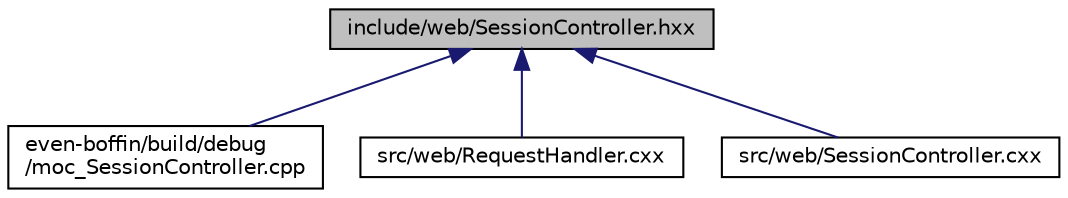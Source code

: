 digraph "include/web/SessionController.hxx"
{
  edge [fontname="Helvetica",fontsize="10",labelfontname="Helvetica",labelfontsize="10"];
  node [fontname="Helvetica",fontsize="10",shape=record];
  Node41 [label="include/web/SessionController.hxx",height=0.2,width=0.4,color="black", fillcolor="grey75", style="filled", fontcolor="black"];
  Node41 -> Node42 [dir="back",color="midnightblue",fontsize="10",style="solid",fontname="Helvetica"];
  Node42 [label="even-boffin/build/debug\l/moc_SessionController.cpp",height=0.2,width=0.4,color="black", fillcolor="white", style="filled",URL="$moc___session_controller_8cpp_source.html"];
  Node41 -> Node43 [dir="back",color="midnightblue",fontsize="10",style="solid",fontname="Helvetica"];
  Node43 [label="src/web/RequestHandler.cxx",height=0.2,width=0.4,color="black", fillcolor="white", style="filled",URL="$_request_handler_8cxx.html"];
  Node41 -> Node44 [dir="back",color="midnightblue",fontsize="10",style="solid",fontname="Helvetica"];
  Node44 [label="src/web/SessionController.cxx",height=0.2,width=0.4,color="black", fillcolor="white", style="filled",URL="$_session_controller_8cxx.html"];
}
